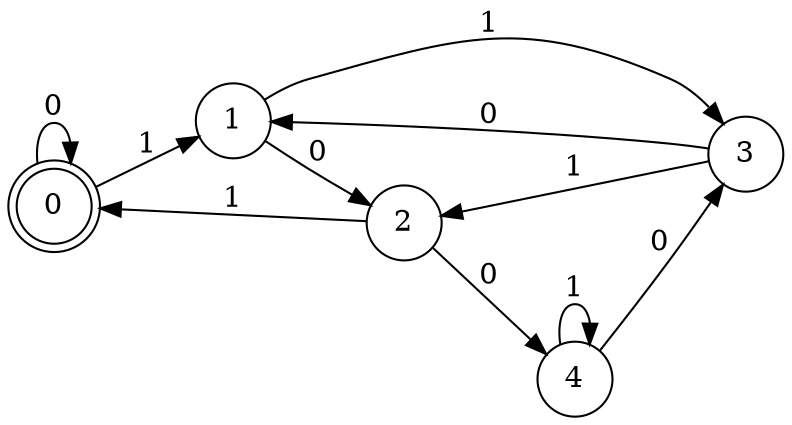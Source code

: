 digraph finite_state_machine {
	rankdir=LR;
	size="8,5"
	node [shape = doublecircle]; 0;
	node [shape = circle];
	0 -> 0 [label="0"];
    0 -> 1 [label="1"];
    1 -> 2 [label="0"];
    2 -> 0 [label="1"];
    1 -> 3 [label="1"];
    3 -> 1 [label="0"];
    2 -> 4 [label="0"];
    3 -> 2 [label="1"];
    4 -> 3 [label="0"];
    4 -> 4 [label="1"];
}